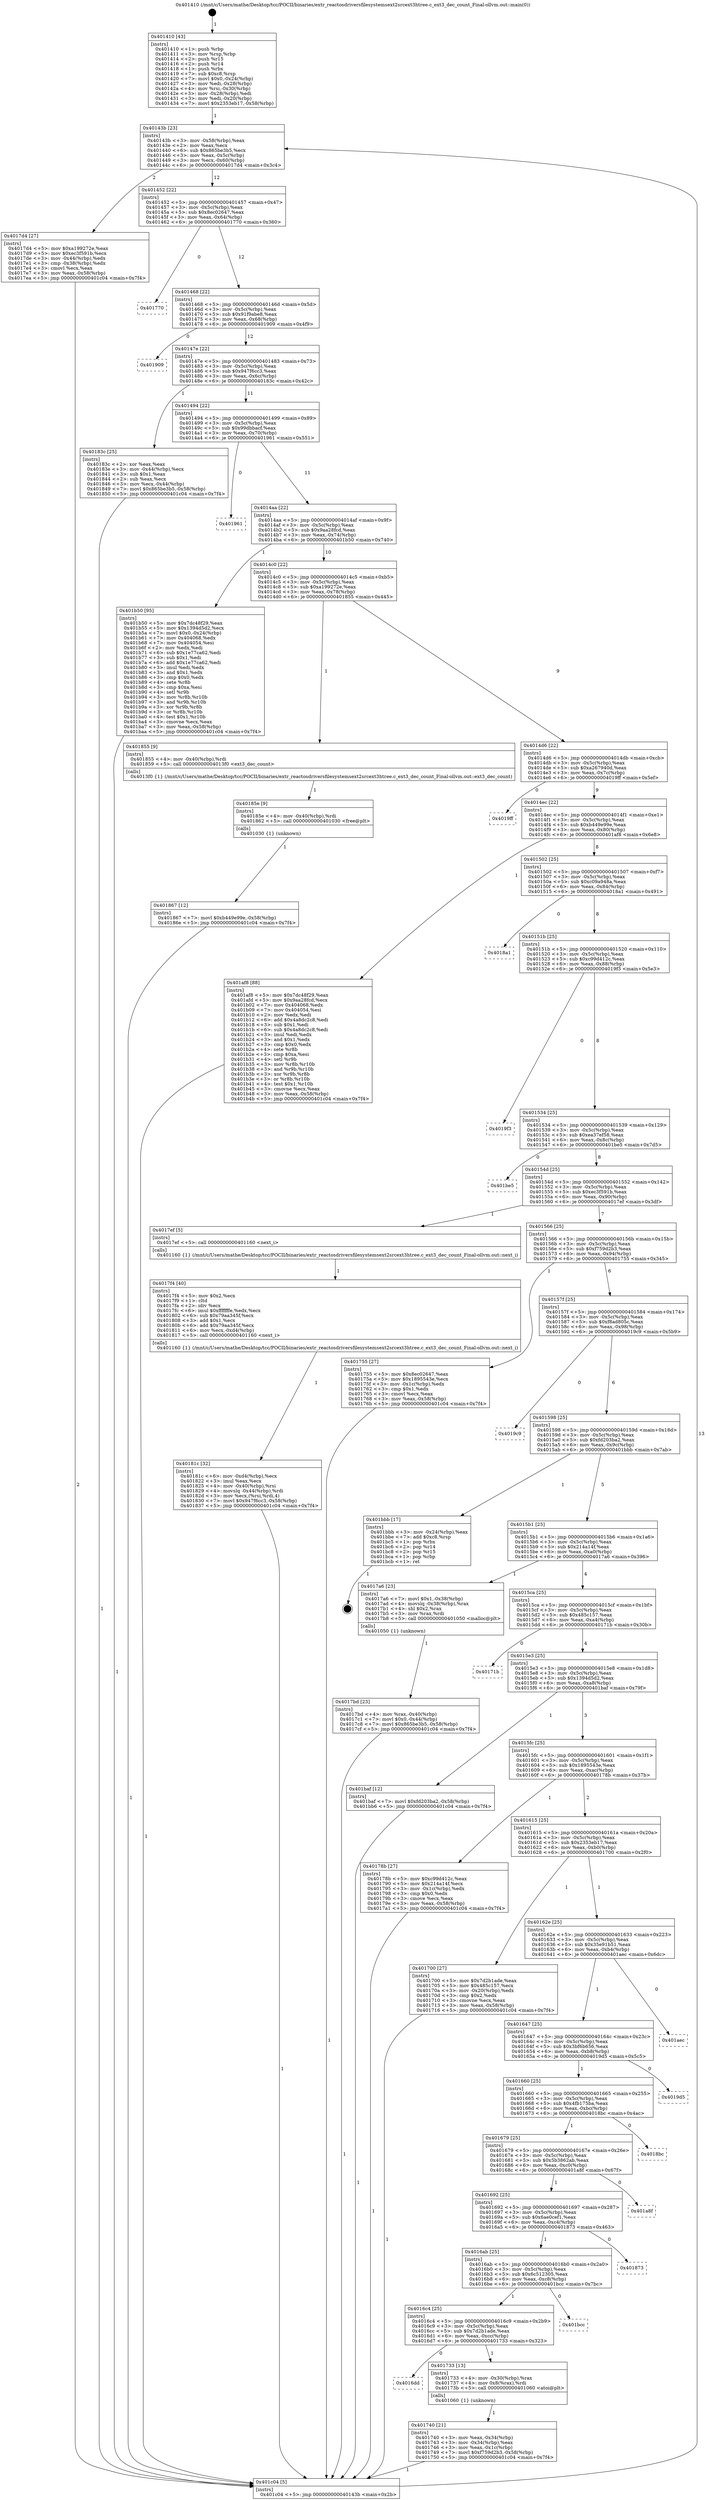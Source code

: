 digraph "0x401410" {
  label = "0x401410 (/mnt/c/Users/mathe/Desktop/tcc/POCII/binaries/extr_reactosdriversfilesystemsext2srcext3htree.c_ext3_dec_count_Final-ollvm.out::main(0))"
  labelloc = "t"
  node[shape=record]

  Entry [label="",width=0.3,height=0.3,shape=circle,fillcolor=black,style=filled]
  "0x40143b" [label="{
     0x40143b [23]\l
     | [instrs]\l
     &nbsp;&nbsp;0x40143b \<+3\>: mov -0x58(%rbp),%eax\l
     &nbsp;&nbsp;0x40143e \<+2\>: mov %eax,%ecx\l
     &nbsp;&nbsp;0x401440 \<+6\>: sub $0x865be3b5,%ecx\l
     &nbsp;&nbsp;0x401446 \<+3\>: mov %eax,-0x5c(%rbp)\l
     &nbsp;&nbsp;0x401449 \<+3\>: mov %ecx,-0x60(%rbp)\l
     &nbsp;&nbsp;0x40144c \<+6\>: je 00000000004017d4 \<main+0x3c4\>\l
  }"]
  "0x4017d4" [label="{
     0x4017d4 [27]\l
     | [instrs]\l
     &nbsp;&nbsp;0x4017d4 \<+5\>: mov $0xa199272e,%eax\l
     &nbsp;&nbsp;0x4017d9 \<+5\>: mov $0xec3f591b,%ecx\l
     &nbsp;&nbsp;0x4017de \<+3\>: mov -0x44(%rbp),%edx\l
     &nbsp;&nbsp;0x4017e1 \<+3\>: cmp -0x38(%rbp),%edx\l
     &nbsp;&nbsp;0x4017e4 \<+3\>: cmovl %ecx,%eax\l
     &nbsp;&nbsp;0x4017e7 \<+3\>: mov %eax,-0x58(%rbp)\l
     &nbsp;&nbsp;0x4017ea \<+5\>: jmp 0000000000401c04 \<main+0x7f4\>\l
  }"]
  "0x401452" [label="{
     0x401452 [22]\l
     | [instrs]\l
     &nbsp;&nbsp;0x401452 \<+5\>: jmp 0000000000401457 \<main+0x47\>\l
     &nbsp;&nbsp;0x401457 \<+3\>: mov -0x5c(%rbp),%eax\l
     &nbsp;&nbsp;0x40145a \<+5\>: sub $0x8ec02647,%eax\l
     &nbsp;&nbsp;0x40145f \<+3\>: mov %eax,-0x64(%rbp)\l
     &nbsp;&nbsp;0x401462 \<+6\>: je 0000000000401770 \<main+0x360\>\l
  }"]
  Exit [label="",width=0.3,height=0.3,shape=circle,fillcolor=black,style=filled,peripheries=2]
  "0x401770" [label="{
     0x401770\l
  }", style=dashed]
  "0x401468" [label="{
     0x401468 [22]\l
     | [instrs]\l
     &nbsp;&nbsp;0x401468 \<+5\>: jmp 000000000040146d \<main+0x5d\>\l
     &nbsp;&nbsp;0x40146d \<+3\>: mov -0x5c(%rbp),%eax\l
     &nbsp;&nbsp;0x401470 \<+5\>: sub $0x91f9abe8,%eax\l
     &nbsp;&nbsp;0x401475 \<+3\>: mov %eax,-0x68(%rbp)\l
     &nbsp;&nbsp;0x401478 \<+6\>: je 0000000000401909 \<main+0x4f9\>\l
  }"]
  "0x401867" [label="{
     0x401867 [12]\l
     | [instrs]\l
     &nbsp;&nbsp;0x401867 \<+7\>: movl $0xb449e99e,-0x58(%rbp)\l
     &nbsp;&nbsp;0x40186e \<+5\>: jmp 0000000000401c04 \<main+0x7f4\>\l
  }"]
  "0x401909" [label="{
     0x401909\l
  }", style=dashed]
  "0x40147e" [label="{
     0x40147e [22]\l
     | [instrs]\l
     &nbsp;&nbsp;0x40147e \<+5\>: jmp 0000000000401483 \<main+0x73\>\l
     &nbsp;&nbsp;0x401483 \<+3\>: mov -0x5c(%rbp),%eax\l
     &nbsp;&nbsp;0x401486 \<+5\>: sub $0x947f6cc3,%eax\l
     &nbsp;&nbsp;0x40148b \<+3\>: mov %eax,-0x6c(%rbp)\l
     &nbsp;&nbsp;0x40148e \<+6\>: je 000000000040183c \<main+0x42c\>\l
  }"]
  "0x40185e" [label="{
     0x40185e [9]\l
     | [instrs]\l
     &nbsp;&nbsp;0x40185e \<+4\>: mov -0x40(%rbp),%rdi\l
     &nbsp;&nbsp;0x401862 \<+5\>: call 0000000000401030 \<free@plt\>\l
     | [calls]\l
     &nbsp;&nbsp;0x401030 \{1\} (unknown)\l
  }"]
  "0x40183c" [label="{
     0x40183c [25]\l
     | [instrs]\l
     &nbsp;&nbsp;0x40183c \<+2\>: xor %eax,%eax\l
     &nbsp;&nbsp;0x40183e \<+3\>: mov -0x44(%rbp),%ecx\l
     &nbsp;&nbsp;0x401841 \<+3\>: sub $0x1,%eax\l
     &nbsp;&nbsp;0x401844 \<+2\>: sub %eax,%ecx\l
     &nbsp;&nbsp;0x401846 \<+3\>: mov %ecx,-0x44(%rbp)\l
     &nbsp;&nbsp;0x401849 \<+7\>: movl $0x865be3b5,-0x58(%rbp)\l
     &nbsp;&nbsp;0x401850 \<+5\>: jmp 0000000000401c04 \<main+0x7f4\>\l
  }"]
  "0x401494" [label="{
     0x401494 [22]\l
     | [instrs]\l
     &nbsp;&nbsp;0x401494 \<+5\>: jmp 0000000000401499 \<main+0x89\>\l
     &nbsp;&nbsp;0x401499 \<+3\>: mov -0x5c(%rbp),%eax\l
     &nbsp;&nbsp;0x40149c \<+5\>: sub $0x99dbbacf,%eax\l
     &nbsp;&nbsp;0x4014a1 \<+3\>: mov %eax,-0x70(%rbp)\l
     &nbsp;&nbsp;0x4014a4 \<+6\>: je 0000000000401961 \<main+0x551\>\l
  }"]
  "0x40181c" [label="{
     0x40181c [32]\l
     | [instrs]\l
     &nbsp;&nbsp;0x40181c \<+6\>: mov -0xd4(%rbp),%ecx\l
     &nbsp;&nbsp;0x401822 \<+3\>: imul %eax,%ecx\l
     &nbsp;&nbsp;0x401825 \<+4\>: mov -0x40(%rbp),%rsi\l
     &nbsp;&nbsp;0x401829 \<+4\>: movslq -0x44(%rbp),%rdi\l
     &nbsp;&nbsp;0x40182d \<+3\>: mov %ecx,(%rsi,%rdi,4)\l
     &nbsp;&nbsp;0x401830 \<+7\>: movl $0x947f6cc3,-0x58(%rbp)\l
     &nbsp;&nbsp;0x401837 \<+5\>: jmp 0000000000401c04 \<main+0x7f4\>\l
  }"]
  "0x401961" [label="{
     0x401961\l
  }", style=dashed]
  "0x4014aa" [label="{
     0x4014aa [22]\l
     | [instrs]\l
     &nbsp;&nbsp;0x4014aa \<+5\>: jmp 00000000004014af \<main+0x9f\>\l
     &nbsp;&nbsp;0x4014af \<+3\>: mov -0x5c(%rbp),%eax\l
     &nbsp;&nbsp;0x4014b2 \<+5\>: sub $0x9aa28fcd,%eax\l
     &nbsp;&nbsp;0x4014b7 \<+3\>: mov %eax,-0x74(%rbp)\l
     &nbsp;&nbsp;0x4014ba \<+6\>: je 0000000000401b50 \<main+0x740\>\l
  }"]
  "0x4017f4" [label="{
     0x4017f4 [40]\l
     | [instrs]\l
     &nbsp;&nbsp;0x4017f4 \<+5\>: mov $0x2,%ecx\l
     &nbsp;&nbsp;0x4017f9 \<+1\>: cltd\l
     &nbsp;&nbsp;0x4017fa \<+2\>: idiv %ecx\l
     &nbsp;&nbsp;0x4017fc \<+6\>: imul $0xfffffffe,%edx,%ecx\l
     &nbsp;&nbsp;0x401802 \<+6\>: sub $0x79aa345f,%ecx\l
     &nbsp;&nbsp;0x401808 \<+3\>: add $0x1,%ecx\l
     &nbsp;&nbsp;0x40180b \<+6\>: add $0x79aa345f,%ecx\l
     &nbsp;&nbsp;0x401811 \<+6\>: mov %ecx,-0xd4(%rbp)\l
     &nbsp;&nbsp;0x401817 \<+5\>: call 0000000000401160 \<next_i\>\l
     | [calls]\l
     &nbsp;&nbsp;0x401160 \{1\} (/mnt/c/Users/mathe/Desktop/tcc/POCII/binaries/extr_reactosdriversfilesystemsext2srcext3htree.c_ext3_dec_count_Final-ollvm.out::next_i)\l
  }"]
  "0x401b50" [label="{
     0x401b50 [95]\l
     | [instrs]\l
     &nbsp;&nbsp;0x401b50 \<+5\>: mov $0x7dc48f29,%eax\l
     &nbsp;&nbsp;0x401b55 \<+5\>: mov $0x1394d5d2,%ecx\l
     &nbsp;&nbsp;0x401b5a \<+7\>: movl $0x0,-0x24(%rbp)\l
     &nbsp;&nbsp;0x401b61 \<+7\>: mov 0x404068,%edx\l
     &nbsp;&nbsp;0x401b68 \<+7\>: mov 0x404054,%esi\l
     &nbsp;&nbsp;0x401b6f \<+2\>: mov %edx,%edi\l
     &nbsp;&nbsp;0x401b71 \<+6\>: sub $0x1e77ca62,%edi\l
     &nbsp;&nbsp;0x401b77 \<+3\>: sub $0x1,%edi\l
     &nbsp;&nbsp;0x401b7a \<+6\>: add $0x1e77ca62,%edi\l
     &nbsp;&nbsp;0x401b80 \<+3\>: imul %edi,%edx\l
     &nbsp;&nbsp;0x401b83 \<+3\>: and $0x1,%edx\l
     &nbsp;&nbsp;0x401b86 \<+3\>: cmp $0x0,%edx\l
     &nbsp;&nbsp;0x401b89 \<+4\>: sete %r8b\l
     &nbsp;&nbsp;0x401b8d \<+3\>: cmp $0xa,%esi\l
     &nbsp;&nbsp;0x401b90 \<+4\>: setl %r9b\l
     &nbsp;&nbsp;0x401b94 \<+3\>: mov %r8b,%r10b\l
     &nbsp;&nbsp;0x401b97 \<+3\>: and %r9b,%r10b\l
     &nbsp;&nbsp;0x401b9a \<+3\>: xor %r9b,%r8b\l
     &nbsp;&nbsp;0x401b9d \<+3\>: or %r8b,%r10b\l
     &nbsp;&nbsp;0x401ba0 \<+4\>: test $0x1,%r10b\l
     &nbsp;&nbsp;0x401ba4 \<+3\>: cmovne %ecx,%eax\l
     &nbsp;&nbsp;0x401ba7 \<+3\>: mov %eax,-0x58(%rbp)\l
     &nbsp;&nbsp;0x401baa \<+5\>: jmp 0000000000401c04 \<main+0x7f4\>\l
  }"]
  "0x4014c0" [label="{
     0x4014c0 [22]\l
     | [instrs]\l
     &nbsp;&nbsp;0x4014c0 \<+5\>: jmp 00000000004014c5 \<main+0xb5\>\l
     &nbsp;&nbsp;0x4014c5 \<+3\>: mov -0x5c(%rbp),%eax\l
     &nbsp;&nbsp;0x4014c8 \<+5\>: sub $0xa199272e,%eax\l
     &nbsp;&nbsp;0x4014cd \<+3\>: mov %eax,-0x78(%rbp)\l
     &nbsp;&nbsp;0x4014d0 \<+6\>: je 0000000000401855 \<main+0x445\>\l
  }"]
  "0x4017bd" [label="{
     0x4017bd [23]\l
     | [instrs]\l
     &nbsp;&nbsp;0x4017bd \<+4\>: mov %rax,-0x40(%rbp)\l
     &nbsp;&nbsp;0x4017c1 \<+7\>: movl $0x0,-0x44(%rbp)\l
     &nbsp;&nbsp;0x4017c8 \<+7\>: movl $0x865be3b5,-0x58(%rbp)\l
     &nbsp;&nbsp;0x4017cf \<+5\>: jmp 0000000000401c04 \<main+0x7f4\>\l
  }"]
  "0x401855" [label="{
     0x401855 [9]\l
     | [instrs]\l
     &nbsp;&nbsp;0x401855 \<+4\>: mov -0x40(%rbp),%rdi\l
     &nbsp;&nbsp;0x401859 \<+5\>: call 00000000004013f0 \<ext3_dec_count\>\l
     | [calls]\l
     &nbsp;&nbsp;0x4013f0 \{1\} (/mnt/c/Users/mathe/Desktop/tcc/POCII/binaries/extr_reactosdriversfilesystemsext2srcext3htree.c_ext3_dec_count_Final-ollvm.out::ext3_dec_count)\l
  }"]
  "0x4014d6" [label="{
     0x4014d6 [22]\l
     | [instrs]\l
     &nbsp;&nbsp;0x4014d6 \<+5\>: jmp 00000000004014db \<main+0xcb\>\l
     &nbsp;&nbsp;0x4014db \<+3\>: mov -0x5c(%rbp),%eax\l
     &nbsp;&nbsp;0x4014de \<+5\>: sub $0xa267940d,%eax\l
     &nbsp;&nbsp;0x4014e3 \<+3\>: mov %eax,-0x7c(%rbp)\l
     &nbsp;&nbsp;0x4014e6 \<+6\>: je 00000000004019ff \<main+0x5ef\>\l
  }"]
  "0x401740" [label="{
     0x401740 [21]\l
     | [instrs]\l
     &nbsp;&nbsp;0x401740 \<+3\>: mov %eax,-0x34(%rbp)\l
     &nbsp;&nbsp;0x401743 \<+3\>: mov -0x34(%rbp),%eax\l
     &nbsp;&nbsp;0x401746 \<+3\>: mov %eax,-0x1c(%rbp)\l
     &nbsp;&nbsp;0x401749 \<+7\>: movl $0xf759d2b3,-0x58(%rbp)\l
     &nbsp;&nbsp;0x401750 \<+5\>: jmp 0000000000401c04 \<main+0x7f4\>\l
  }"]
  "0x4019ff" [label="{
     0x4019ff\l
  }", style=dashed]
  "0x4014ec" [label="{
     0x4014ec [22]\l
     | [instrs]\l
     &nbsp;&nbsp;0x4014ec \<+5\>: jmp 00000000004014f1 \<main+0xe1\>\l
     &nbsp;&nbsp;0x4014f1 \<+3\>: mov -0x5c(%rbp),%eax\l
     &nbsp;&nbsp;0x4014f4 \<+5\>: sub $0xb449e99e,%eax\l
     &nbsp;&nbsp;0x4014f9 \<+3\>: mov %eax,-0x80(%rbp)\l
     &nbsp;&nbsp;0x4014fc \<+6\>: je 0000000000401af8 \<main+0x6e8\>\l
  }"]
  "0x4016dd" [label="{
     0x4016dd\l
  }", style=dashed]
  "0x401af8" [label="{
     0x401af8 [88]\l
     | [instrs]\l
     &nbsp;&nbsp;0x401af8 \<+5\>: mov $0x7dc48f29,%eax\l
     &nbsp;&nbsp;0x401afd \<+5\>: mov $0x9aa28fcd,%ecx\l
     &nbsp;&nbsp;0x401b02 \<+7\>: mov 0x404068,%edx\l
     &nbsp;&nbsp;0x401b09 \<+7\>: mov 0x404054,%esi\l
     &nbsp;&nbsp;0x401b10 \<+2\>: mov %edx,%edi\l
     &nbsp;&nbsp;0x401b12 \<+6\>: add $0x4a8dc2c8,%edi\l
     &nbsp;&nbsp;0x401b18 \<+3\>: sub $0x1,%edi\l
     &nbsp;&nbsp;0x401b1b \<+6\>: sub $0x4a8dc2c8,%edi\l
     &nbsp;&nbsp;0x401b21 \<+3\>: imul %edi,%edx\l
     &nbsp;&nbsp;0x401b24 \<+3\>: and $0x1,%edx\l
     &nbsp;&nbsp;0x401b27 \<+3\>: cmp $0x0,%edx\l
     &nbsp;&nbsp;0x401b2a \<+4\>: sete %r8b\l
     &nbsp;&nbsp;0x401b2e \<+3\>: cmp $0xa,%esi\l
     &nbsp;&nbsp;0x401b31 \<+4\>: setl %r9b\l
     &nbsp;&nbsp;0x401b35 \<+3\>: mov %r8b,%r10b\l
     &nbsp;&nbsp;0x401b38 \<+3\>: and %r9b,%r10b\l
     &nbsp;&nbsp;0x401b3b \<+3\>: xor %r9b,%r8b\l
     &nbsp;&nbsp;0x401b3e \<+3\>: or %r8b,%r10b\l
     &nbsp;&nbsp;0x401b41 \<+4\>: test $0x1,%r10b\l
     &nbsp;&nbsp;0x401b45 \<+3\>: cmovne %ecx,%eax\l
     &nbsp;&nbsp;0x401b48 \<+3\>: mov %eax,-0x58(%rbp)\l
     &nbsp;&nbsp;0x401b4b \<+5\>: jmp 0000000000401c04 \<main+0x7f4\>\l
  }"]
  "0x401502" [label="{
     0x401502 [25]\l
     | [instrs]\l
     &nbsp;&nbsp;0x401502 \<+5\>: jmp 0000000000401507 \<main+0xf7\>\l
     &nbsp;&nbsp;0x401507 \<+3\>: mov -0x5c(%rbp),%eax\l
     &nbsp;&nbsp;0x40150a \<+5\>: sub $0xc09a948a,%eax\l
     &nbsp;&nbsp;0x40150f \<+6\>: mov %eax,-0x84(%rbp)\l
     &nbsp;&nbsp;0x401515 \<+6\>: je 00000000004018a1 \<main+0x491\>\l
  }"]
  "0x401733" [label="{
     0x401733 [13]\l
     | [instrs]\l
     &nbsp;&nbsp;0x401733 \<+4\>: mov -0x30(%rbp),%rax\l
     &nbsp;&nbsp;0x401737 \<+4\>: mov 0x8(%rax),%rdi\l
     &nbsp;&nbsp;0x40173b \<+5\>: call 0000000000401060 \<atoi@plt\>\l
     | [calls]\l
     &nbsp;&nbsp;0x401060 \{1\} (unknown)\l
  }"]
  "0x4018a1" [label="{
     0x4018a1\l
  }", style=dashed]
  "0x40151b" [label="{
     0x40151b [25]\l
     | [instrs]\l
     &nbsp;&nbsp;0x40151b \<+5\>: jmp 0000000000401520 \<main+0x110\>\l
     &nbsp;&nbsp;0x401520 \<+3\>: mov -0x5c(%rbp),%eax\l
     &nbsp;&nbsp;0x401523 \<+5\>: sub $0xc99d412c,%eax\l
     &nbsp;&nbsp;0x401528 \<+6\>: mov %eax,-0x88(%rbp)\l
     &nbsp;&nbsp;0x40152e \<+6\>: je 00000000004019f3 \<main+0x5e3\>\l
  }"]
  "0x4016c4" [label="{
     0x4016c4 [25]\l
     | [instrs]\l
     &nbsp;&nbsp;0x4016c4 \<+5\>: jmp 00000000004016c9 \<main+0x2b9\>\l
     &nbsp;&nbsp;0x4016c9 \<+3\>: mov -0x5c(%rbp),%eax\l
     &nbsp;&nbsp;0x4016cc \<+5\>: sub $0x7d2b1ade,%eax\l
     &nbsp;&nbsp;0x4016d1 \<+6\>: mov %eax,-0xcc(%rbp)\l
     &nbsp;&nbsp;0x4016d7 \<+6\>: je 0000000000401733 \<main+0x323\>\l
  }"]
  "0x4019f3" [label="{
     0x4019f3\l
  }", style=dashed]
  "0x401534" [label="{
     0x401534 [25]\l
     | [instrs]\l
     &nbsp;&nbsp;0x401534 \<+5\>: jmp 0000000000401539 \<main+0x129\>\l
     &nbsp;&nbsp;0x401539 \<+3\>: mov -0x5c(%rbp),%eax\l
     &nbsp;&nbsp;0x40153c \<+5\>: sub $0xea37ef58,%eax\l
     &nbsp;&nbsp;0x401541 \<+6\>: mov %eax,-0x8c(%rbp)\l
     &nbsp;&nbsp;0x401547 \<+6\>: je 0000000000401be5 \<main+0x7d5\>\l
  }"]
  "0x401bcc" [label="{
     0x401bcc\l
  }", style=dashed]
  "0x401be5" [label="{
     0x401be5\l
  }", style=dashed]
  "0x40154d" [label="{
     0x40154d [25]\l
     | [instrs]\l
     &nbsp;&nbsp;0x40154d \<+5\>: jmp 0000000000401552 \<main+0x142\>\l
     &nbsp;&nbsp;0x401552 \<+3\>: mov -0x5c(%rbp),%eax\l
     &nbsp;&nbsp;0x401555 \<+5\>: sub $0xec3f591b,%eax\l
     &nbsp;&nbsp;0x40155a \<+6\>: mov %eax,-0x90(%rbp)\l
     &nbsp;&nbsp;0x401560 \<+6\>: je 00000000004017ef \<main+0x3df\>\l
  }"]
  "0x4016ab" [label="{
     0x4016ab [25]\l
     | [instrs]\l
     &nbsp;&nbsp;0x4016ab \<+5\>: jmp 00000000004016b0 \<main+0x2a0\>\l
     &nbsp;&nbsp;0x4016b0 \<+3\>: mov -0x5c(%rbp),%eax\l
     &nbsp;&nbsp;0x4016b3 \<+5\>: sub $0x6c512305,%eax\l
     &nbsp;&nbsp;0x4016b8 \<+6\>: mov %eax,-0xc8(%rbp)\l
     &nbsp;&nbsp;0x4016be \<+6\>: je 0000000000401bcc \<main+0x7bc\>\l
  }"]
  "0x4017ef" [label="{
     0x4017ef [5]\l
     | [instrs]\l
     &nbsp;&nbsp;0x4017ef \<+5\>: call 0000000000401160 \<next_i\>\l
     | [calls]\l
     &nbsp;&nbsp;0x401160 \{1\} (/mnt/c/Users/mathe/Desktop/tcc/POCII/binaries/extr_reactosdriversfilesystemsext2srcext3htree.c_ext3_dec_count_Final-ollvm.out::next_i)\l
  }"]
  "0x401566" [label="{
     0x401566 [25]\l
     | [instrs]\l
     &nbsp;&nbsp;0x401566 \<+5\>: jmp 000000000040156b \<main+0x15b\>\l
     &nbsp;&nbsp;0x40156b \<+3\>: mov -0x5c(%rbp),%eax\l
     &nbsp;&nbsp;0x40156e \<+5\>: sub $0xf759d2b3,%eax\l
     &nbsp;&nbsp;0x401573 \<+6\>: mov %eax,-0x94(%rbp)\l
     &nbsp;&nbsp;0x401579 \<+6\>: je 0000000000401755 \<main+0x345\>\l
  }"]
  "0x401873" [label="{
     0x401873\l
  }", style=dashed]
  "0x401755" [label="{
     0x401755 [27]\l
     | [instrs]\l
     &nbsp;&nbsp;0x401755 \<+5\>: mov $0x8ec02647,%eax\l
     &nbsp;&nbsp;0x40175a \<+5\>: mov $0x1895543e,%ecx\l
     &nbsp;&nbsp;0x40175f \<+3\>: mov -0x1c(%rbp),%edx\l
     &nbsp;&nbsp;0x401762 \<+3\>: cmp $0x1,%edx\l
     &nbsp;&nbsp;0x401765 \<+3\>: cmovl %ecx,%eax\l
     &nbsp;&nbsp;0x401768 \<+3\>: mov %eax,-0x58(%rbp)\l
     &nbsp;&nbsp;0x40176b \<+5\>: jmp 0000000000401c04 \<main+0x7f4\>\l
  }"]
  "0x40157f" [label="{
     0x40157f [25]\l
     | [instrs]\l
     &nbsp;&nbsp;0x40157f \<+5\>: jmp 0000000000401584 \<main+0x174\>\l
     &nbsp;&nbsp;0x401584 \<+3\>: mov -0x5c(%rbp),%eax\l
     &nbsp;&nbsp;0x401587 \<+5\>: sub $0xf8ad805c,%eax\l
     &nbsp;&nbsp;0x40158c \<+6\>: mov %eax,-0x98(%rbp)\l
     &nbsp;&nbsp;0x401592 \<+6\>: je 00000000004019c9 \<main+0x5b9\>\l
  }"]
  "0x401692" [label="{
     0x401692 [25]\l
     | [instrs]\l
     &nbsp;&nbsp;0x401692 \<+5\>: jmp 0000000000401697 \<main+0x287\>\l
     &nbsp;&nbsp;0x401697 \<+3\>: mov -0x5c(%rbp),%eax\l
     &nbsp;&nbsp;0x40169a \<+5\>: sub $0x6ae0cef1,%eax\l
     &nbsp;&nbsp;0x40169f \<+6\>: mov %eax,-0xc4(%rbp)\l
     &nbsp;&nbsp;0x4016a5 \<+6\>: je 0000000000401873 \<main+0x463\>\l
  }"]
  "0x4019c9" [label="{
     0x4019c9\l
  }", style=dashed]
  "0x401598" [label="{
     0x401598 [25]\l
     | [instrs]\l
     &nbsp;&nbsp;0x401598 \<+5\>: jmp 000000000040159d \<main+0x18d\>\l
     &nbsp;&nbsp;0x40159d \<+3\>: mov -0x5c(%rbp),%eax\l
     &nbsp;&nbsp;0x4015a0 \<+5\>: sub $0xfd203ba2,%eax\l
     &nbsp;&nbsp;0x4015a5 \<+6\>: mov %eax,-0x9c(%rbp)\l
     &nbsp;&nbsp;0x4015ab \<+6\>: je 0000000000401bbb \<main+0x7ab\>\l
  }"]
  "0x401a8f" [label="{
     0x401a8f\l
  }", style=dashed]
  "0x401bbb" [label="{
     0x401bbb [17]\l
     | [instrs]\l
     &nbsp;&nbsp;0x401bbb \<+3\>: mov -0x24(%rbp),%eax\l
     &nbsp;&nbsp;0x401bbe \<+7\>: add $0xc8,%rsp\l
     &nbsp;&nbsp;0x401bc5 \<+1\>: pop %rbx\l
     &nbsp;&nbsp;0x401bc6 \<+2\>: pop %r14\l
     &nbsp;&nbsp;0x401bc8 \<+2\>: pop %r15\l
     &nbsp;&nbsp;0x401bca \<+1\>: pop %rbp\l
     &nbsp;&nbsp;0x401bcb \<+1\>: ret\l
  }"]
  "0x4015b1" [label="{
     0x4015b1 [25]\l
     | [instrs]\l
     &nbsp;&nbsp;0x4015b1 \<+5\>: jmp 00000000004015b6 \<main+0x1a6\>\l
     &nbsp;&nbsp;0x4015b6 \<+3\>: mov -0x5c(%rbp),%eax\l
     &nbsp;&nbsp;0x4015b9 \<+5\>: sub $0x214a14f,%eax\l
     &nbsp;&nbsp;0x4015be \<+6\>: mov %eax,-0xa0(%rbp)\l
     &nbsp;&nbsp;0x4015c4 \<+6\>: je 00000000004017a6 \<main+0x396\>\l
  }"]
  "0x401679" [label="{
     0x401679 [25]\l
     | [instrs]\l
     &nbsp;&nbsp;0x401679 \<+5\>: jmp 000000000040167e \<main+0x26e\>\l
     &nbsp;&nbsp;0x40167e \<+3\>: mov -0x5c(%rbp),%eax\l
     &nbsp;&nbsp;0x401681 \<+5\>: sub $0x5b3862ab,%eax\l
     &nbsp;&nbsp;0x401686 \<+6\>: mov %eax,-0xc0(%rbp)\l
     &nbsp;&nbsp;0x40168c \<+6\>: je 0000000000401a8f \<main+0x67f\>\l
  }"]
  "0x4017a6" [label="{
     0x4017a6 [23]\l
     | [instrs]\l
     &nbsp;&nbsp;0x4017a6 \<+7\>: movl $0x1,-0x38(%rbp)\l
     &nbsp;&nbsp;0x4017ad \<+4\>: movslq -0x38(%rbp),%rax\l
     &nbsp;&nbsp;0x4017b1 \<+4\>: shl $0x2,%rax\l
     &nbsp;&nbsp;0x4017b5 \<+3\>: mov %rax,%rdi\l
     &nbsp;&nbsp;0x4017b8 \<+5\>: call 0000000000401050 \<malloc@plt\>\l
     | [calls]\l
     &nbsp;&nbsp;0x401050 \{1\} (unknown)\l
  }"]
  "0x4015ca" [label="{
     0x4015ca [25]\l
     | [instrs]\l
     &nbsp;&nbsp;0x4015ca \<+5\>: jmp 00000000004015cf \<main+0x1bf\>\l
     &nbsp;&nbsp;0x4015cf \<+3\>: mov -0x5c(%rbp),%eax\l
     &nbsp;&nbsp;0x4015d2 \<+5\>: sub $0x485c157,%eax\l
     &nbsp;&nbsp;0x4015d7 \<+6\>: mov %eax,-0xa4(%rbp)\l
     &nbsp;&nbsp;0x4015dd \<+6\>: je 000000000040171b \<main+0x30b\>\l
  }"]
  "0x4018bc" [label="{
     0x4018bc\l
  }", style=dashed]
  "0x40171b" [label="{
     0x40171b\l
  }", style=dashed]
  "0x4015e3" [label="{
     0x4015e3 [25]\l
     | [instrs]\l
     &nbsp;&nbsp;0x4015e3 \<+5\>: jmp 00000000004015e8 \<main+0x1d8\>\l
     &nbsp;&nbsp;0x4015e8 \<+3\>: mov -0x5c(%rbp),%eax\l
     &nbsp;&nbsp;0x4015eb \<+5\>: sub $0x1394d5d2,%eax\l
     &nbsp;&nbsp;0x4015f0 \<+6\>: mov %eax,-0xa8(%rbp)\l
     &nbsp;&nbsp;0x4015f6 \<+6\>: je 0000000000401baf \<main+0x79f\>\l
  }"]
  "0x401660" [label="{
     0x401660 [25]\l
     | [instrs]\l
     &nbsp;&nbsp;0x401660 \<+5\>: jmp 0000000000401665 \<main+0x255\>\l
     &nbsp;&nbsp;0x401665 \<+3\>: mov -0x5c(%rbp),%eax\l
     &nbsp;&nbsp;0x401668 \<+5\>: sub $0x4fb175ba,%eax\l
     &nbsp;&nbsp;0x40166d \<+6\>: mov %eax,-0xbc(%rbp)\l
     &nbsp;&nbsp;0x401673 \<+6\>: je 00000000004018bc \<main+0x4ac\>\l
  }"]
  "0x401baf" [label="{
     0x401baf [12]\l
     | [instrs]\l
     &nbsp;&nbsp;0x401baf \<+7\>: movl $0xfd203ba2,-0x58(%rbp)\l
     &nbsp;&nbsp;0x401bb6 \<+5\>: jmp 0000000000401c04 \<main+0x7f4\>\l
  }"]
  "0x4015fc" [label="{
     0x4015fc [25]\l
     | [instrs]\l
     &nbsp;&nbsp;0x4015fc \<+5\>: jmp 0000000000401601 \<main+0x1f1\>\l
     &nbsp;&nbsp;0x401601 \<+3\>: mov -0x5c(%rbp),%eax\l
     &nbsp;&nbsp;0x401604 \<+5\>: sub $0x1895543e,%eax\l
     &nbsp;&nbsp;0x401609 \<+6\>: mov %eax,-0xac(%rbp)\l
     &nbsp;&nbsp;0x40160f \<+6\>: je 000000000040178b \<main+0x37b\>\l
  }"]
  "0x4019d5" [label="{
     0x4019d5\l
  }", style=dashed]
  "0x40178b" [label="{
     0x40178b [27]\l
     | [instrs]\l
     &nbsp;&nbsp;0x40178b \<+5\>: mov $0xc99d412c,%eax\l
     &nbsp;&nbsp;0x401790 \<+5\>: mov $0x214a14f,%ecx\l
     &nbsp;&nbsp;0x401795 \<+3\>: mov -0x1c(%rbp),%edx\l
     &nbsp;&nbsp;0x401798 \<+3\>: cmp $0x0,%edx\l
     &nbsp;&nbsp;0x40179b \<+3\>: cmove %ecx,%eax\l
     &nbsp;&nbsp;0x40179e \<+3\>: mov %eax,-0x58(%rbp)\l
     &nbsp;&nbsp;0x4017a1 \<+5\>: jmp 0000000000401c04 \<main+0x7f4\>\l
  }"]
  "0x401615" [label="{
     0x401615 [25]\l
     | [instrs]\l
     &nbsp;&nbsp;0x401615 \<+5\>: jmp 000000000040161a \<main+0x20a\>\l
     &nbsp;&nbsp;0x40161a \<+3\>: mov -0x5c(%rbp),%eax\l
     &nbsp;&nbsp;0x40161d \<+5\>: sub $0x2353eb17,%eax\l
     &nbsp;&nbsp;0x401622 \<+6\>: mov %eax,-0xb0(%rbp)\l
     &nbsp;&nbsp;0x401628 \<+6\>: je 0000000000401700 \<main+0x2f0\>\l
  }"]
  "0x401647" [label="{
     0x401647 [25]\l
     | [instrs]\l
     &nbsp;&nbsp;0x401647 \<+5\>: jmp 000000000040164c \<main+0x23c\>\l
     &nbsp;&nbsp;0x40164c \<+3\>: mov -0x5c(%rbp),%eax\l
     &nbsp;&nbsp;0x40164f \<+5\>: sub $0x3bf6b656,%eax\l
     &nbsp;&nbsp;0x401654 \<+6\>: mov %eax,-0xb8(%rbp)\l
     &nbsp;&nbsp;0x40165a \<+6\>: je 00000000004019d5 \<main+0x5c5\>\l
  }"]
  "0x401700" [label="{
     0x401700 [27]\l
     | [instrs]\l
     &nbsp;&nbsp;0x401700 \<+5\>: mov $0x7d2b1ade,%eax\l
     &nbsp;&nbsp;0x401705 \<+5\>: mov $0x485c157,%ecx\l
     &nbsp;&nbsp;0x40170a \<+3\>: mov -0x20(%rbp),%edx\l
     &nbsp;&nbsp;0x40170d \<+3\>: cmp $0x2,%edx\l
     &nbsp;&nbsp;0x401710 \<+3\>: cmovne %ecx,%eax\l
     &nbsp;&nbsp;0x401713 \<+3\>: mov %eax,-0x58(%rbp)\l
     &nbsp;&nbsp;0x401716 \<+5\>: jmp 0000000000401c04 \<main+0x7f4\>\l
  }"]
  "0x40162e" [label="{
     0x40162e [25]\l
     | [instrs]\l
     &nbsp;&nbsp;0x40162e \<+5\>: jmp 0000000000401633 \<main+0x223\>\l
     &nbsp;&nbsp;0x401633 \<+3\>: mov -0x5c(%rbp),%eax\l
     &nbsp;&nbsp;0x401636 \<+5\>: sub $0x35e91b51,%eax\l
     &nbsp;&nbsp;0x40163b \<+6\>: mov %eax,-0xb4(%rbp)\l
     &nbsp;&nbsp;0x401641 \<+6\>: je 0000000000401aec \<main+0x6dc\>\l
  }"]
  "0x401c04" [label="{
     0x401c04 [5]\l
     | [instrs]\l
     &nbsp;&nbsp;0x401c04 \<+5\>: jmp 000000000040143b \<main+0x2b\>\l
  }"]
  "0x401410" [label="{
     0x401410 [43]\l
     | [instrs]\l
     &nbsp;&nbsp;0x401410 \<+1\>: push %rbp\l
     &nbsp;&nbsp;0x401411 \<+3\>: mov %rsp,%rbp\l
     &nbsp;&nbsp;0x401414 \<+2\>: push %r15\l
     &nbsp;&nbsp;0x401416 \<+2\>: push %r14\l
     &nbsp;&nbsp;0x401418 \<+1\>: push %rbx\l
     &nbsp;&nbsp;0x401419 \<+7\>: sub $0xc8,%rsp\l
     &nbsp;&nbsp;0x401420 \<+7\>: movl $0x0,-0x24(%rbp)\l
     &nbsp;&nbsp;0x401427 \<+3\>: mov %edi,-0x28(%rbp)\l
     &nbsp;&nbsp;0x40142a \<+4\>: mov %rsi,-0x30(%rbp)\l
     &nbsp;&nbsp;0x40142e \<+3\>: mov -0x28(%rbp),%edi\l
     &nbsp;&nbsp;0x401431 \<+3\>: mov %edi,-0x20(%rbp)\l
     &nbsp;&nbsp;0x401434 \<+7\>: movl $0x2353eb17,-0x58(%rbp)\l
  }"]
  "0x401aec" [label="{
     0x401aec\l
  }", style=dashed]
  Entry -> "0x401410" [label=" 1"]
  "0x40143b" -> "0x4017d4" [label=" 2"]
  "0x40143b" -> "0x401452" [label=" 12"]
  "0x401bbb" -> Exit [label=" 1"]
  "0x401452" -> "0x401770" [label=" 0"]
  "0x401452" -> "0x401468" [label=" 12"]
  "0x401baf" -> "0x401c04" [label=" 1"]
  "0x401468" -> "0x401909" [label=" 0"]
  "0x401468" -> "0x40147e" [label=" 12"]
  "0x401b50" -> "0x401c04" [label=" 1"]
  "0x40147e" -> "0x40183c" [label=" 1"]
  "0x40147e" -> "0x401494" [label=" 11"]
  "0x401af8" -> "0x401c04" [label=" 1"]
  "0x401494" -> "0x401961" [label=" 0"]
  "0x401494" -> "0x4014aa" [label=" 11"]
  "0x401867" -> "0x401c04" [label=" 1"]
  "0x4014aa" -> "0x401b50" [label=" 1"]
  "0x4014aa" -> "0x4014c0" [label=" 10"]
  "0x40185e" -> "0x401867" [label=" 1"]
  "0x4014c0" -> "0x401855" [label=" 1"]
  "0x4014c0" -> "0x4014d6" [label=" 9"]
  "0x401855" -> "0x40185e" [label=" 1"]
  "0x4014d6" -> "0x4019ff" [label=" 0"]
  "0x4014d6" -> "0x4014ec" [label=" 9"]
  "0x40183c" -> "0x401c04" [label=" 1"]
  "0x4014ec" -> "0x401af8" [label=" 1"]
  "0x4014ec" -> "0x401502" [label=" 8"]
  "0x40181c" -> "0x401c04" [label=" 1"]
  "0x401502" -> "0x4018a1" [label=" 0"]
  "0x401502" -> "0x40151b" [label=" 8"]
  "0x4017f4" -> "0x40181c" [label=" 1"]
  "0x40151b" -> "0x4019f3" [label=" 0"]
  "0x40151b" -> "0x401534" [label=" 8"]
  "0x4017d4" -> "0x401c04" [label=" 2"]
  "0x401534" -> "0x401be5" [label=" 0"]
  "0x401534" -> "0x40154d" [label=" 8"]
  "0x4017bd" -> "0x401c04" [label=" 1"]
  "0x40154d" -> "0x4017ef" [label=" 1"]
  "0x40154d" -> "0x401566" [label=" 7"]
  "0x40178b" -> "0x401c04" [label=" 1"]
  "0x401566" -> "0x401755" [label=" 1"]
  "0x401566" -> "0x40157f" [label=" 6"]
  "0x401755" -> "0x401c04" [label=" 1"]
  "0x40157f" -> "0x4019c9" [label=" 0"]
  "0x40157f" -> "0x401598" [label=" 6"]
  "0x401733" -> "0x401740" [label=" 1"]
  "0x401598" -> "0x401bbb" [label=" 1"]
  "0x401598" -> "0x4015b1" [label=" 5"]
  "0x4016c4" -> "0x4016dd" [label=" 0"]
  "0x4015b1" -> "0x4017a6" [label=" 1"]
  "0x4015b1" -> "0x4015ca" [label=" 4"]
  "0x4017ef" -> "0x4017f4" [label=" 1"]
  "0x4015ca" -> "0x40171b" [label=" 0"]
  "0x4015ca" -> "0x4015e3" [label=" 4"]
  "0x4016ab" -> "0x4016c4" [label=" 1"]
  "0x4015e3" -> "0x401baf" [label=" 1"]
  "0x4015e3" -> "0x4015fc" [label=" 3"]
  "0x4017a6" -> "0x4017bd" [label=" 1"]
  "0x4015fc" -> "0x40178b" [label=" 1"]
  "0x4015fc" -> "0x401615" [label=" 2"]
  "0x401692" -> "0x4016ab" [label=" 1"]
  "0x401615" -> "0x401700" [label=" 1"]
  "0x401615" -> "0x40162e" [label=" 1"]
  "0x401700" -> "0x401c04" [label=" 1"]
  "0x401410" -> "0x40143b" [label=" 1"]
  "0x401c04" -> "0x40143b" [label=" 13"]
  "0x401740" -> "0x401c04" [label=" 1"]
  "0x40162e" -> "0x401aec" [label=" 0"]
  "0x40162e" -> "0x401647" [label=" 1"]
  "0x401692" -> "0x401873" [label=" 0"]
  "0x401647" -> "0x4019d5" [label=" 0"]
  "0x401647" -> "0x401660" [label=" 1"]
  "0x4016ab" -> "0x401bcc" [label=" 0"]
  "0x401660" -> "0x4018bc" [label=" 0"]
  "0x401660" -> "0x401679" [label=" 1"]
  "0x4016c4" -> "0x401733" [label=" 1"]
  "0x401679" -> "0x401a8f" [label=" 0"]
  "0x401679" -> "0x401692" [label=" 1"]
}

